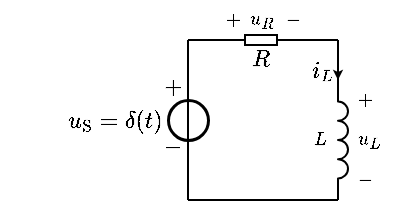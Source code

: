 <mxfile version="17.2.1" type="device"><diagram id="GKFYhbHTQyAXwHbGks0D" name="第 1 页"><mxGraphModel dx="1182" dy="685" grid="1" gridSize="5" guides="1" tooltips="1" connect="1" arrows="1" fold="1" page="1" pageScale="1" pageWidth="827" pageHeight="1169" math="1" shadow="0"><root><mxCell id="0"/><mxCell id="1" parent="0"/><mxCell id="8Bmr7UU7ZexVVD80fku--52" value="$$i_L$$" style="text;html=1;resizable=1;autosize=1;align=center;verticalAlign=middle;points=[];fillColor=none;strokeColor=none;rounded=0;fontSize=10;movable=1;rotatable=1;deletable=1;editable=1;connectable=0;" parent="1" vertex="1"><mxGeometry x="233" y="275" width="17" height="20" as="geometry"/></mxCell><mxCell id="8Bmr7UU7ZexVVD80fku--46" value="" style="pointerEvents=1;verticalLabelPosition=bottom;shadow=0;dashed=0;align=center;html=1;verticalAlign=top;shape=mxgraph.electrical.inductors.inductor_3;direction=south;deletable=1;fixDash=0;snapToPoint=0;comic=0;sketch=0;strokeWidth=1;" parent="1" vertex="1"><mxGeometry x="250" y="290" width="5" height="60" as="geometry"/></mxCell><mxCell id="jx14LvxWViafD4RgYP5I-6" value="$$L$$" style="text;html=1;align=center;verticalAlign=middle;resizable=1;points=[];autosize=1;strokeColor=none;fillColor=none;fontSize=8;movable=1;rotatable=1;deletable=1;editable=1;connectable=1;" parent="1" vertex="1"><mxGeometry x="235" y="312.5" width="11" height="15" as="geometry"/></mxCell><mxCell id="8Bmr7UU7ZexVVD80fku--3" value="$$R$$" style="text;html=1;resizable=1;autosize=1;align=center;verticalAlign=middle;points=[];fillColor=none;strokeColor=none;rounded=0;fontSize=10;movable=1;rotatable=1;deletable=1;editable=1;connectable=1;" parent="1" vertex="1"><mxGeometry x="203" y="270" width="15" height="20" as="geometry"/></mxCell><mxCell id="8Bmr7UU7ZexVVD80fku--4" value="" style="endArrow=none;html=1;rounded=0;fontSize=10;startSize=4;endSize=4;entryX=1;entryY=0.5;entryDx=0;entryDy=0;entryPerimeter=0;" parent="1" target="8Bmr7UU7ZexVVD80fku--5" edge="1"><mxGeometry width="50" height="50" relative="1" as="geometry"><mxPoint x="175" y="270" as="sourcePoint"/><mxPoint x="449.5" y="190.5" as="targetPoint"/></mxGeometry></mxCell><mxCell id="8Bmr7UU7ZexVVD80fku--5" value="" style="pointerEvents=1;verticalLabelPosition=bottom;shadow=0;dashed=0;align=center;html=1;verticalAlign=top;shape=mxgraph.electrical.resistors.resistor_1;fontSize=10;direction=west;" parent="1" vertex="1"><mxGeometry x="199" y="267.5" width="25" height="5" as="geometry"/></mxCell><mxCell id="8Bmr7UU7ZexVVD80fku--6" value="" style="endArrow=none;html=1;rounded=0;fontSize=10;startSize=4;endSize=4;exitX=0;exitY=0.5;exitDx=0;exitDy=0;exitPerimeter=0;" parent="1" source="8Bmr7UU7ZexVVD80fku--5" edge="1"><mxGeometry width="50" height="50" relative="1" as="geometry"><mxPoint x="397" y="175.5" as="sourcePoint"/><mxPoint x="250" y="270" as="targetPoint"/></mxGeometry></mxCell><mxCell id="8Bmr7UU7ZexVVD80fku--12" value="" style="endArrow=none;html=1;rounded=0;fontSize=10;startSize=4;endSize=4;endFill=0;entryX=1;entryY=1;entryDx=0;entryDy=0;entryPerimeter=0;" parent="1" target="8Bmr7UU7ZexVVD80fku--46" edge="1"><mxGeometry width="50" height="50" relative="1" as="geometry"><mxPoint x="175" y="350" as="sourcePoint"/><mxPoint x="295" y="350" as="targetPoint"/></mxGeometry></mxCell><mxCell id="8Bmr7UU7ZexVVD80fku--49" value="" style="endArrow=none;html=1;rounded=0;fontSize=8;startSize=3;endSize=1;strokeWidth=1;" parent="1" edge="1"><mxGeometry width="50" height="50" relative="1" as="geometry"><mxPoint x="250" y="290" as="sourcePoint"/><mxPoint x="250" y="270" as="targetPoint"/></mxGeometry></mxCell><mxCell id="8Bmr7UU7ZexVVD80fku--51" value="" style="endArrow=classic;html=1;rounded=0;fontSize=10;endSize=2;" parent="1" edge="1"><mxGeometry width="50" height="50" relative="1" as="geometry"><mxPoint x="250" y="280" as="sourcePoint"/><mxPoint x="250" y="290" as="targetPoint"/></mxGeometry></mxCell><mxCell id="zvIAaxhqo9_3CnLD2hQQ-7" value="$$u_R$$" style="text;html=1;align=center;verticalAlign=middle;resizable=1;points=[];autosize=1;strokeColor=none;fillColor=none;fontSize=8;movable=1;rotatable=1;deletable=1;editable=1;connectable=1;" parent="1" vertex="1"><mxGeometry x="203" y="250" width="17" height="20" as="geometry"/></mxCell><mxCell id="zvIAaxhqo9_3CnLD2hQQ-8" value="$$-$$" style="text;resizable=1;autosize=1;align=center;verticalAlign=middle;points=[];fillColor=none;strokeColor=none;rounded=0;html=1;imageAspect=1;noLabel=0;recursiveResize=1;expand=1;editable=1;movable=1;rotatable=1;deletable=1;connectable=0;comic=0;fontSize=8;" parent="1" vertex="1"><mxGeometry x="219" y="255" width="15" height="10" as="geometry"/></mxCell><mxCell id="zvIAaxhqo9_3CnLD2hQQ-9" value="$$+$$" style="text;html=1;resizable=1;autosize=1;align=center;verticalAlign=middle;points=[];fillColor=none;strokeColor=none;rounded=0;movable=1;rotatable=1;deletable=1;editable=1;connectable=0;fontSize=8;" parent="1" vertex="1"><mxGeometry x="189" y="255" width="15" height="10" as="geometry"/></mxCell><mxCell id="zvIAaxhqo9_3CnLD2hQQ-10" value="$$-$$" style="text;resizable=1;autosize=1;align=center;verticalAlign=middle;points=[];fillColor=none;strokeColor=none;rounded=0;html=1;imageAspect=1;noLabel=0;recursiveResize=1;expand=1;editable=1;movable=1;rotatable=1;deletable=1;connectable=0;comic=0;fontSize=10;" parent="1" vertex="1"><mxGeometry x="159.0" y="312.5" width="15" height="20" as="geometry"/></mxCell><mxCell id="zvIAaxhqo9_3CnLD2hQQ-11" value="$$+$$" style="text;html=1;resizable=1;autosize=1;align=center;verticalAlign=middle;points=[];fillColor=none;strokeColor=none;rounded=0;movable=1;rotatable=1;deletable=1;editable=1;connectable=0;fontSize=10;" parent="1" vertex="1"><mxGeometry x="159.0" y="283" width="15" height="20" as="geometry"/></mxCell><mxCell id="zvIAaxhqo9_3CnLD2hQQ-12" value="" style="ellipse;whiteSpace=wrap;html=1;aspect=fixed;labelBorderColor=none;fontSize=10;strokeColor=default;strokeWidth=1.5;fillColor=none;" parent="1" vertex="1"><mxGeometry x="165" y="300" width="20" height="20" as="geometry"/></mxCell><mxCell id="zvIAaxhqo9_3CnLD2hQQ-13" value="" style="endArrow=none;html=1;rounded=0;fontSize=10;startSize=4;endSize=4;" parent="1" edge="1"><mxGeometry width="50" height="50" relative="1" as="geometry"><mxPoint x="175" y="350" as="sourcePoint"/><mxPoint x="175" y="270" as="targetPoint"/></mxGeometry></mxCell><mxCell id="zvIAaxhqo9_3CnLD2hQQ-14" value="\(u_\mathrm{S}=\delta(t)\)" style="text;html=1;resizable=1;autosize=1;align=center;verticalAlign=middle;points=[];fillColor=none;strokeColor=none;rounded=0;comic=0;movable=1;rotatable=1;deletable=1;editable=1;connectable=0;fontSize=10;" parent="1" vertex="1"><mxGeometry x="110" y="300" width="55" height="20" as="geometry"/></mxCell><mxCell id="zvIAaxhqo9_3CnLD2hQQ-15" value="$$+$$" style="text;html=1;resizable=1;autosize=1;align=center;verticalAlign=middle;points=[];fillColor=none;strokeColor=none;rounded=0;movable=1;rotatable=1;deletable=1;editable=1;connectable=0;fontSize=8;" parent="1" vertex="1"><mxGeometry x="255" y="295" width="15" height="10" as="geometry"/></mxCell><mxCell id="zvIAaxhqo9_3CnLD2hQQ-16" value="$$-$$" style="text;resizable=1;autosize=1;align=center;verticalAlign=middle;points=[];fillColor=none;strokeColor=none;rounded=0;html=1;imageAspect=1;noLabel=0;recursiveResize=1;expand=1;editable=1;movable=1;rotatable=1;deletable=1;connectable=0;comic=0;fontSize=8;" parent="1" vertex="1"><mxGeometry x="255" y="335" width="15" height="10" as="geometry"/></mxCell><mxCell id="zvIAaxhqo9_3CnLD2hQQ-17" value="$$u_L$$" style="text;html=1;align=center;verticalAlign=middle;resizable=1;points=[];autosize=1;strokeColor=none;fillColor=none;fontSize=8;movable=1;rotatable=1;deletable=1;editable=1;connectable=1;" parent="1" vertex="1"><mxGeometry x="255" y="310" width="19" height="20" as="geometry"/></mxCell></root></mxGraphModel></diagram></mxfile>